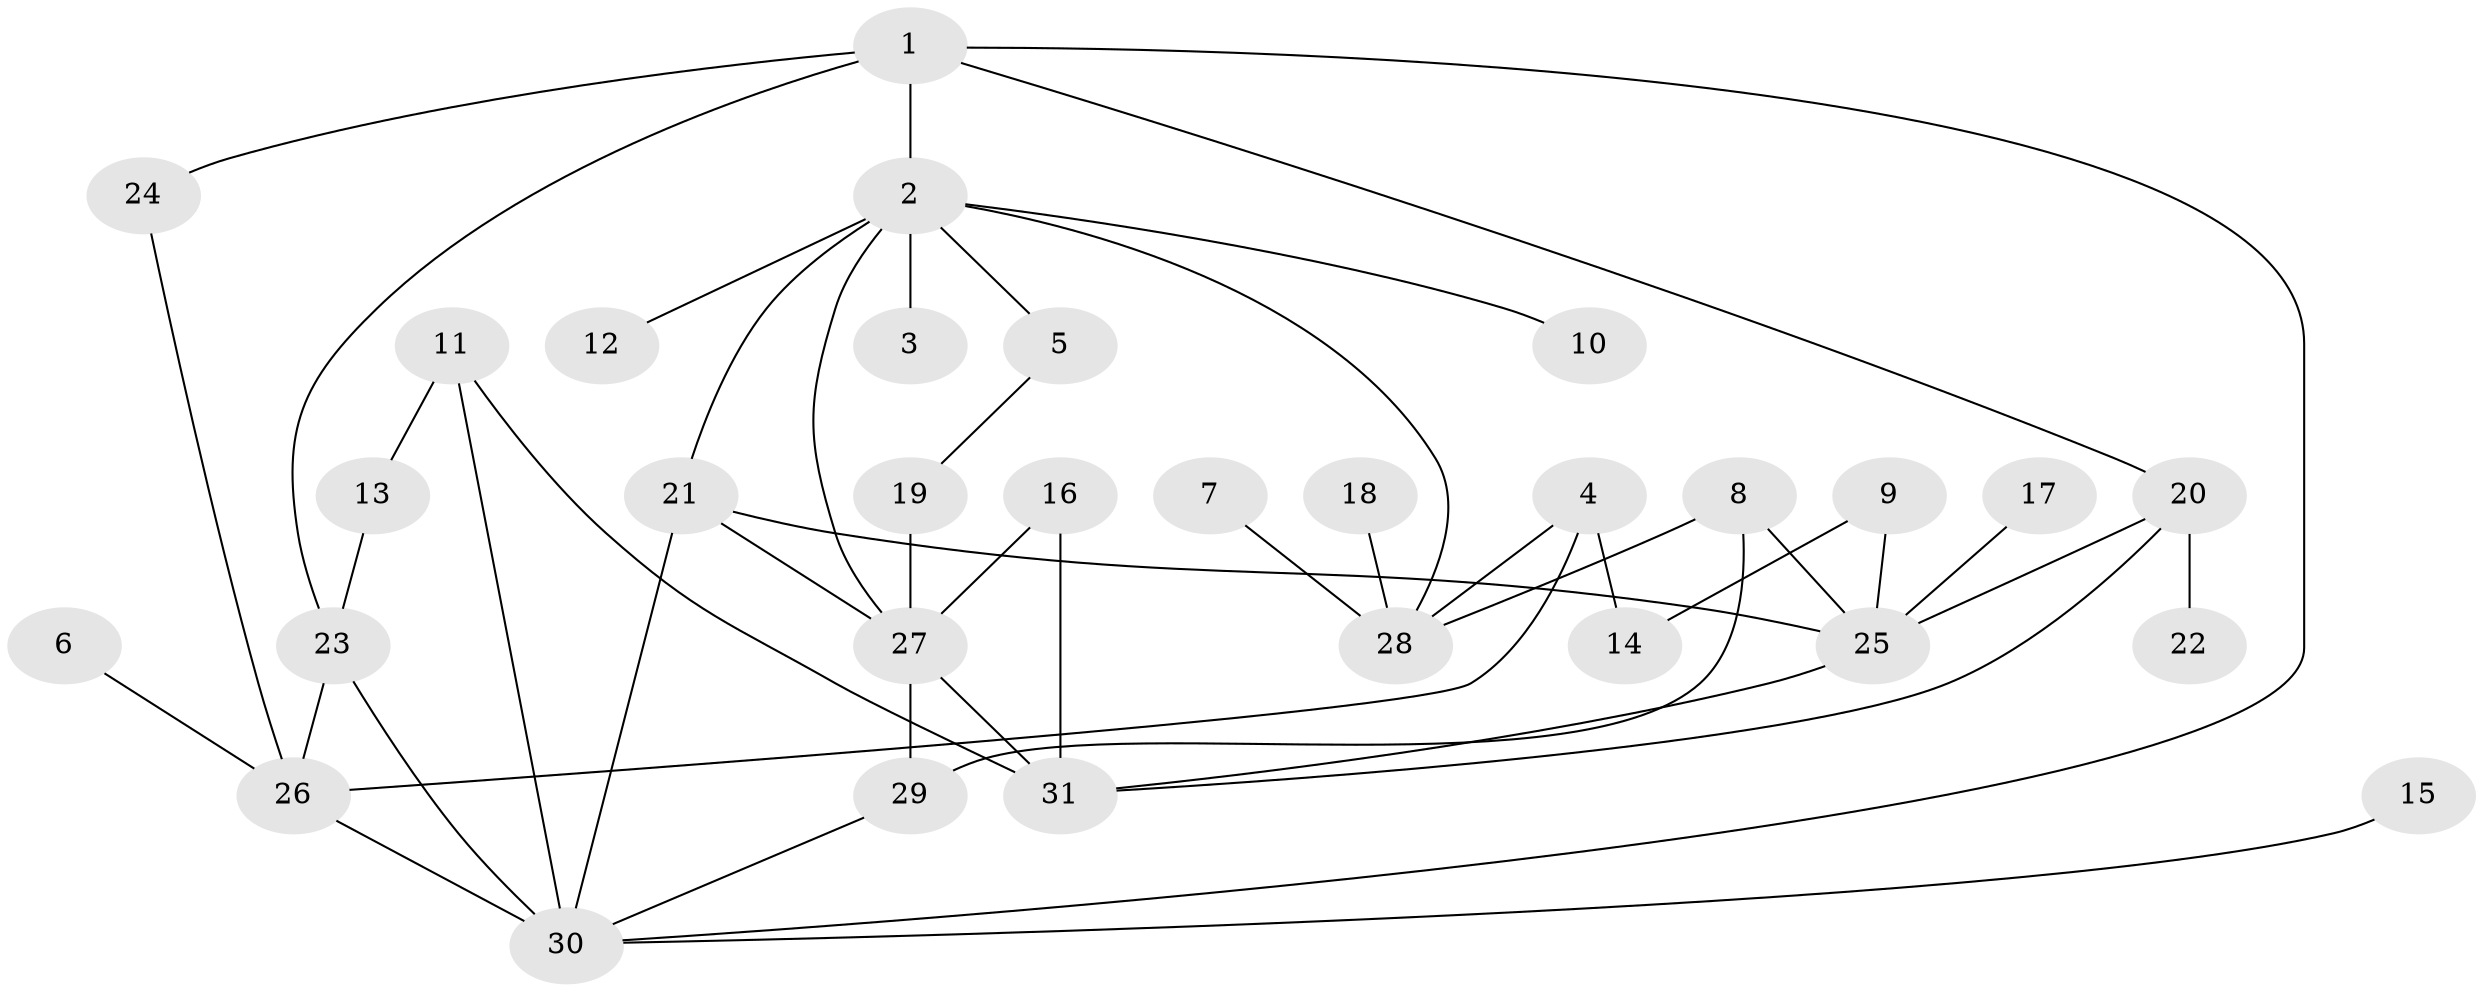 // original degree distribution, {4: 0.12903225806451613, 5: 0.04838709677419355, 6: 0.04838709677419355, 7: 0.016129032258064516, 3: 0.16129032258064516, 2: 0.27419354838709675, 1: 0.3225806451612903}
// Generated by graph-tools (version 1.1) at 2025/49/03/09/25 03:49:22]
// undirected, 31 vertices, 47 edges
graph export_dot {
graph [start="1"]
  node [color=gray90,style=filled];
  1;
  2;
  3;
  4;
  5;
  6;
  7;
  8;
  9;
  10;
  11;
  12;
  13;
  14;
  15;
  16;
  17;
  18;
  19;
  20;
  21;
  22;
  23;
  24;
  25;
  26;
  27;
  28;
  29;
  30;
  31;
  1 -- 2 [weight=1.0];
  1 -- 20 [weight=1.0];
  1 -- 23 [weight=1.0];
  1 -- 24 [weight=1.0];
  1 -- 30 [weight=1.0];
  2 -- 3 [weight=1.0];
  2 -- 5 [weight=1.0];
  2 -- 10 [weight=1.0];
  2 -- 12 [weight=1.0];
  2 -- 21 [weight=1.0];
  2 -- 27 [weight=1.0];
  2 -- 28 [weight=1.0];
  4 -- 14 [weight=1.0];
  4 -- 26 [weight=1.0];
  4 -- 28 [weight=1.0];
  5 -- 19 [weight=1.0];
  6 -- 26 [weight=1.0];
  7 -- 28 [weight=1.0];
  8 -- 25 [weight=1.0];
  8 -- 28 [weight=1.0];
  8 -- 29 [weight=1.0];
  9 -- 14 [weight=1.0];
  9 -- 25 [weight=1.0];
  11 -- 13 [weight=1.0];
  11 -- 30 [weight=1.0];
  11 -- 31 [weight=1.0];
  13 -- 23 [weight=1.0];
  15 -- 30 [weight=1.0];
  16 -- 27 [weight=1.0];
  16 -- 31 [weight=1.0];
  17 -- 25 [weight=1.0];
  18 -- 28 [weight=1.0];
  19 -- 27 [weight=1.0];
  20 -- 22 [weight=1.0];
  20 -- 25 [weight=1.0];
  20 -- 31 [weight=1.0];
  21 -- 25 [weight=1.0];
  21 -- 27 [weight=1.0];
  21 -- 30 [weight=1.0];
  23 -- 26 [weight=1.0];
  23 -- 30 [weight=1.0];
  24 -- 26 [weight=1.0];
  25 -- 31 [weight=1.0];
  26 -- 30 [weight=1.0];
  27 -- 29 [weight=1.0];
  27 -- 31 [weight=1.0];
  29 -- 30 [weight=1.0];
}

